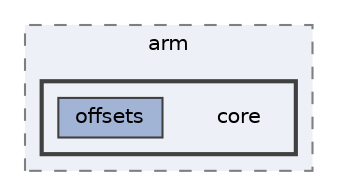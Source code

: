 digraph "build/zephyr/CMakeFiles/offsets.dir/arch/arm/core"
{
 // LATEX_PDF_SIZE
  bgcolor="transparent";
  edge [fontname=Helvetica,fontsize=10,labelfontname=Helvetica,labelfontsize=10];
  node [fontname=Helvetica,fontsize=10,shape=box,height=0.2,width=0.4];
  compound=true
  subgraph clusterdir_3e464b23ae83270d9be8881d830f1b2f {
    graph [ bgcolor="#edf0f7", pencolor="grey50", label="arm", fontname=Helvetica,fontsize=10 style="filled,dashed", URL="dir_3e464b23ae83270d9be8881d830f1b2f.html",tooltip=""]
  subgraph clusterdir_7562c5e6f0fa09e11b380cdb542eedbc {
    graph [ bgcolor="#edf0f7", pencolor="grey25", label="", fontname=Helvetica,fontsize=10 style="filled,bold", URL="dir_7562c5e6f0fa09e11b380cdb542eedbc.html",tooltip=""]
    dir_7562c5e6f0fa09e11b380cdb542eedbc [shape=plaintext, label="core"];
  dir_1a7b97d524752ec2d2b928d2d8c52a51 [label="offsets", fillcolor="#a2b4d6", color="grey25", style="filled", URL="dir_1a7b97d524752ec2d2b928d2d8c52a51.html",tooltip=""];
  }
  }
}
